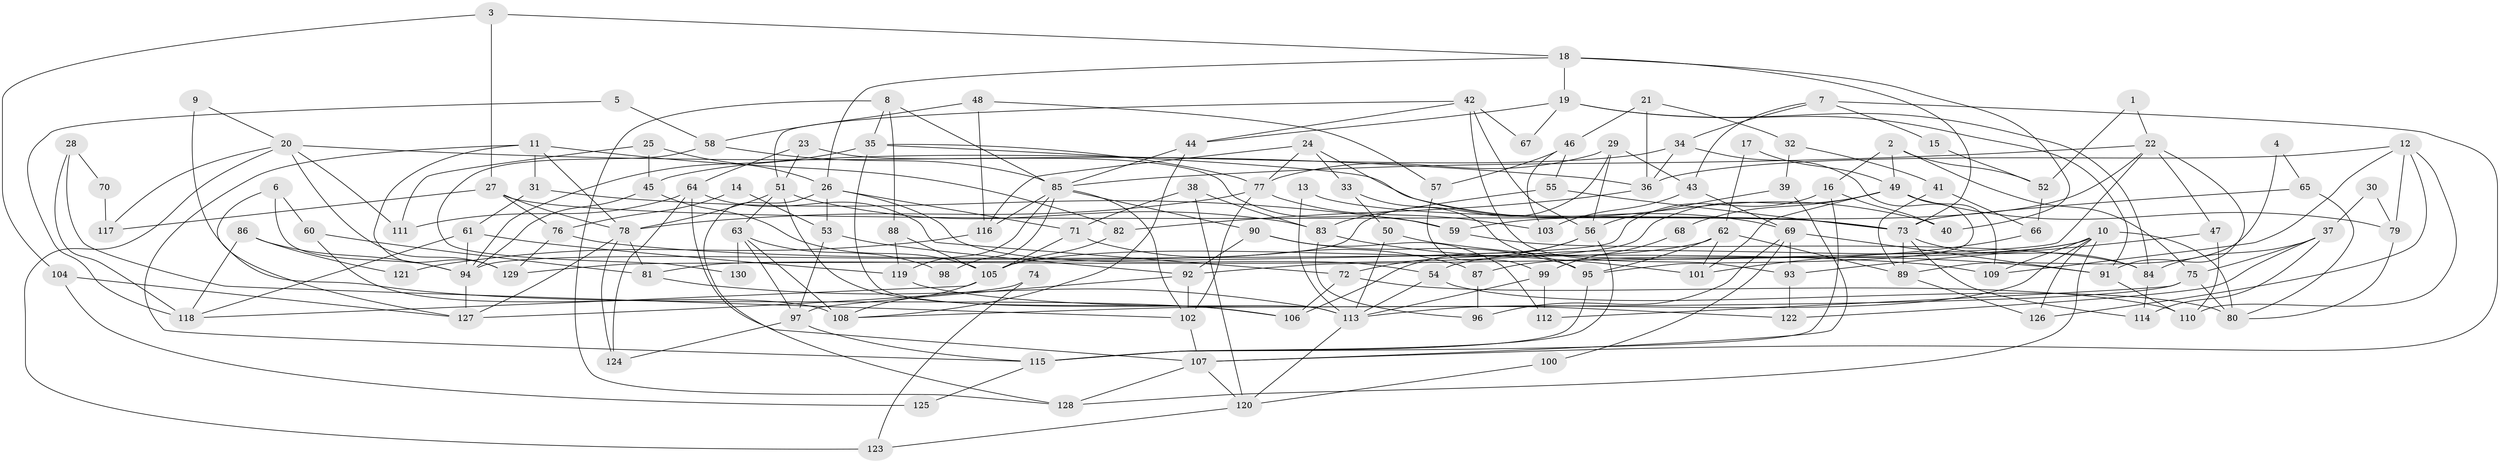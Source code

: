 // Generated by graph-tools (version 1.1) at 2025/26/03/09/25 03:26:18]
// undirected, 130 vertices, 260 edges
graph export_dot {
graph [start="1"]
  node [color=gray90,style=filled];
  1;
  2;
  3;
  4;
  5;
  6;
  7;
  8;
  9;
  10;
  11;
  12;
  13;
  14;
  15;
  16;
  17;
  18;
  19;
  20;
  21;
  22;
  23;
  24;
  25;
  26;
  27;
  28;
  29;
  30;
  31;
  32;
  33;
  34;
  35;
  36;
  37;
  38;
  39;
  40;
  41;
  42;
  43;
  44;
  45;
  46;
  47;
  48;
  49;
  50;
  51;
  52;
  53;
  54;
  55;
  56;
  57;
  58;
  59;
  60;
  61;
  62;
  63;
  64;
  65;
  66;
  67;
  68;
  69;
  70;
  71;
  72;
  73;
  74;
  75;
  76;
  77;
  78;
  79;
  80;
  81;
  82;
  83;
  84;
  85;
  86;
  87;
  88;
  89;
  90;
  91;
  92;
  93;
  94;
  95;
  96;
  97;
  98;
  99;
  100;
  101;
  102;
  103;
  104;
  105;
  106;
  107;
  108;
  109;
  110;
  111;
  112;
  113;
  114;
  115;
  116;
  117;
  118;
  119;
  120;
  121;
  122;
  123;
  124;
  125;
  126;
  127;
  128;
  129;
  130;
  1 -- 52;
  1 -- 22;
  2 -- 16;
  2 -- 49;
  2 -- 52;
  2 -- 75;
  3 -- 18;
  3 -- 27;
  3 -- 104;
  4 -- 89;
  4 -- 65;
  5 -- 58;
  5 -- 118;
  6 -- 94;
  6 -- 127;
  6 -- 60;
  7 -- 34;
  7 -- 107;
  7 -- 15;
  7 -- 43;
  8 -- 35;
  8 -- 128;
  8 -- 85;
  8 -- 88;
  9 -- 20;
  9 -- 106;
  10 -- 113;
  10 -- 54;
  10 -- 80;
  10 -- 87;
  10 -- 109;
  10 -- 126;
  10 -- 128;
  11 -- 129;
  11 -- 115;
  11 -- 31;
  11 -- 78;
  11 -- 82;
  12 -- 110;
  12 -- 109;
  12 -- 36;
  12 -- 79;
  12 -- 126;
  13 -- 73;
  13 -- 113;
  14 -- 53;
  14 -- 76;
  15 -- 52;
  16 -- 115;
  16 -- 40;
  16 -- 129;
  17 -- 62;
  17 -- 49;
  18 -- 73;
  18 -- 26;
  18 -- 19;
  18 -- 40;
  19 -- 84;
  19 -- 44;
  19 -- 67;
  19 -- 91;
  20 -- 129;
  20 -- 36;
  20 -- 111;
  20 -- 117;
  20 -- 123;
  21 -- 46;
  21 -- 36;
  21 -- 32;
  22 -- 91;
  22 -- 85;
  22 -- 47;
  22 -- 59;
  22 -- 92;
  23 -- 51;
  23 -- 64;
  23 -- 59;
  24 -- 77;
  24 -- 69;
  24 -- 33;
  24 -- 116;
  25 -- 111;
  25 -- 45;
  25 -- 26;
  26 -- 128;
  26 -- 53;
  26 -- 54;
  26 -- 71;
  27 -- 73;
  27 -- 78;
  27 -- 76;
  27 -- 117;
  28 -- 102;
  28 -- 118;
  28 -- 70;
  29 -- 77;
  29 -- 56;
  29 -- 43;
  29 -- 94;
  30 -- 37;
  30 -- 79;
  31 -- 59;
  31 -- 61;
  32 -- 39;
  32 -- 41;
  33 -- 50;
  33 -- 95;
  34 -- 45;
  34 -- 95;
  34 -- 36;
  35 -- 113;
  35 -- 77;
  35 -- 40;
  35 -- 94;
  36 -- 82;
  37 -- 75;
  37 -- 84;
  37 -- 114;
  37 -- 122;
  38 -- 83;
  38 -- 71;
  38 -- 120;
  39 -- 56;
  39 -- 107;
  41 -- 89;
  41 -- 66;
  42 -- 44;
  42 -- 93;
  42 -- 51;
  42 -- 56;
  42 -- 67;
  43 -- 69;
  43 -- 103;
  44 -- 85;
  44 -- 108;
  45 -- 105;
  45 -- 94;
  46 -- 103;
  46 -- 55;
  46 -- 57;
  47 -- 110;
  47 -- 93;
  48 -- 116;
  48 -- 57;
  48 -- 58;
  49 -- 79;
  49 -- 101;
  49 -- 68;
  49 -- 81;
  49 -- 109;
  50 -- 91;
  50 -- 113;
  51 -- 63;
  51 -- 78;
  51 -- 83;
  51 -- 106;
  52 -- 66;
  53 -- 97;
  53 -- 92;
  54 -- 80;
  54 -- 113;
  55 -- 73;
  55 -- 83;
  56 -- 72;
  56 -- 106;
  56 -- 115;
  57 -- 99;
  58 -- 85;
  58 -- 130;
  59 -- 84;
  60 -- 81;
  60 -- 108;
  61 -- 94;
  61 -- 118;
  61 -- 119;
  62 -- 105;
  62 -- 95;
  62 -- 89;
  62 -- 101;
  63 -- 97;
  63 -- 108;
  63 -- 98;
  63 -- 130;
  64 -- 124;
  64 -- 107;
  64 -- 72;
  64 -- 111;
  65 -- 73;
  65 -- 80;
  66 -- 101;
  68 -- 99;
  69 -- 93;
  69 -- 91;
  69 -- 96;
  69 -- 100;
  70 -- 117;
  71 -- 105;
  71 -- 87;
  72 -- 106;
  72 -- 110;
  73 -- 84;
  73 -- 89;
  73 -- 114;
  74 -- 123;
  74 -- 127;
  75 -- 108;
  75 -- 80;
  75 -- 112;
  76 -- 109;
  76 -- 129;
  77 -- 78;
  77 -- 102;
  77 -- 103;
  78 -- 81;
  78 -- 124;
  78 -- 127;
  79 -- 80;
  81 -- 113;
  82 -- 105;
  83 -- 96;
  83 -- 101;
  84 -- 114;
  85 -- 119;
  85 -- 90;
  85 -- 98;
  85 -- 102;
  85 -- 116;
  86 -- 118;
  86 -- 94;
  86 -- 121;
  87 -- 96;
  88 -- 105;
  88 -- 119;
  89 -- 126;
  90 -- 92;
  90 -- 95;
  90 -- 112;
  91 -- 110;
  92 -- 97;
  92 -- 102;
  93 -- 122;
  94 -- 127;
  95 -- 115;
  97 -- 115;
  97 -- 124;
  99 -- 113;
  99 -- 112;
  100 -- 120;
  102 -- 107;
  104 -- 127;
  104 -- 125;
  105 -- 108;
  105 -- 118;
  107 -- 120;
  107 -- 128;
  113 -- 120;
  115 -- 125;
  116 -- 121;
  119 -- 122;
  120 -- 123;
}
